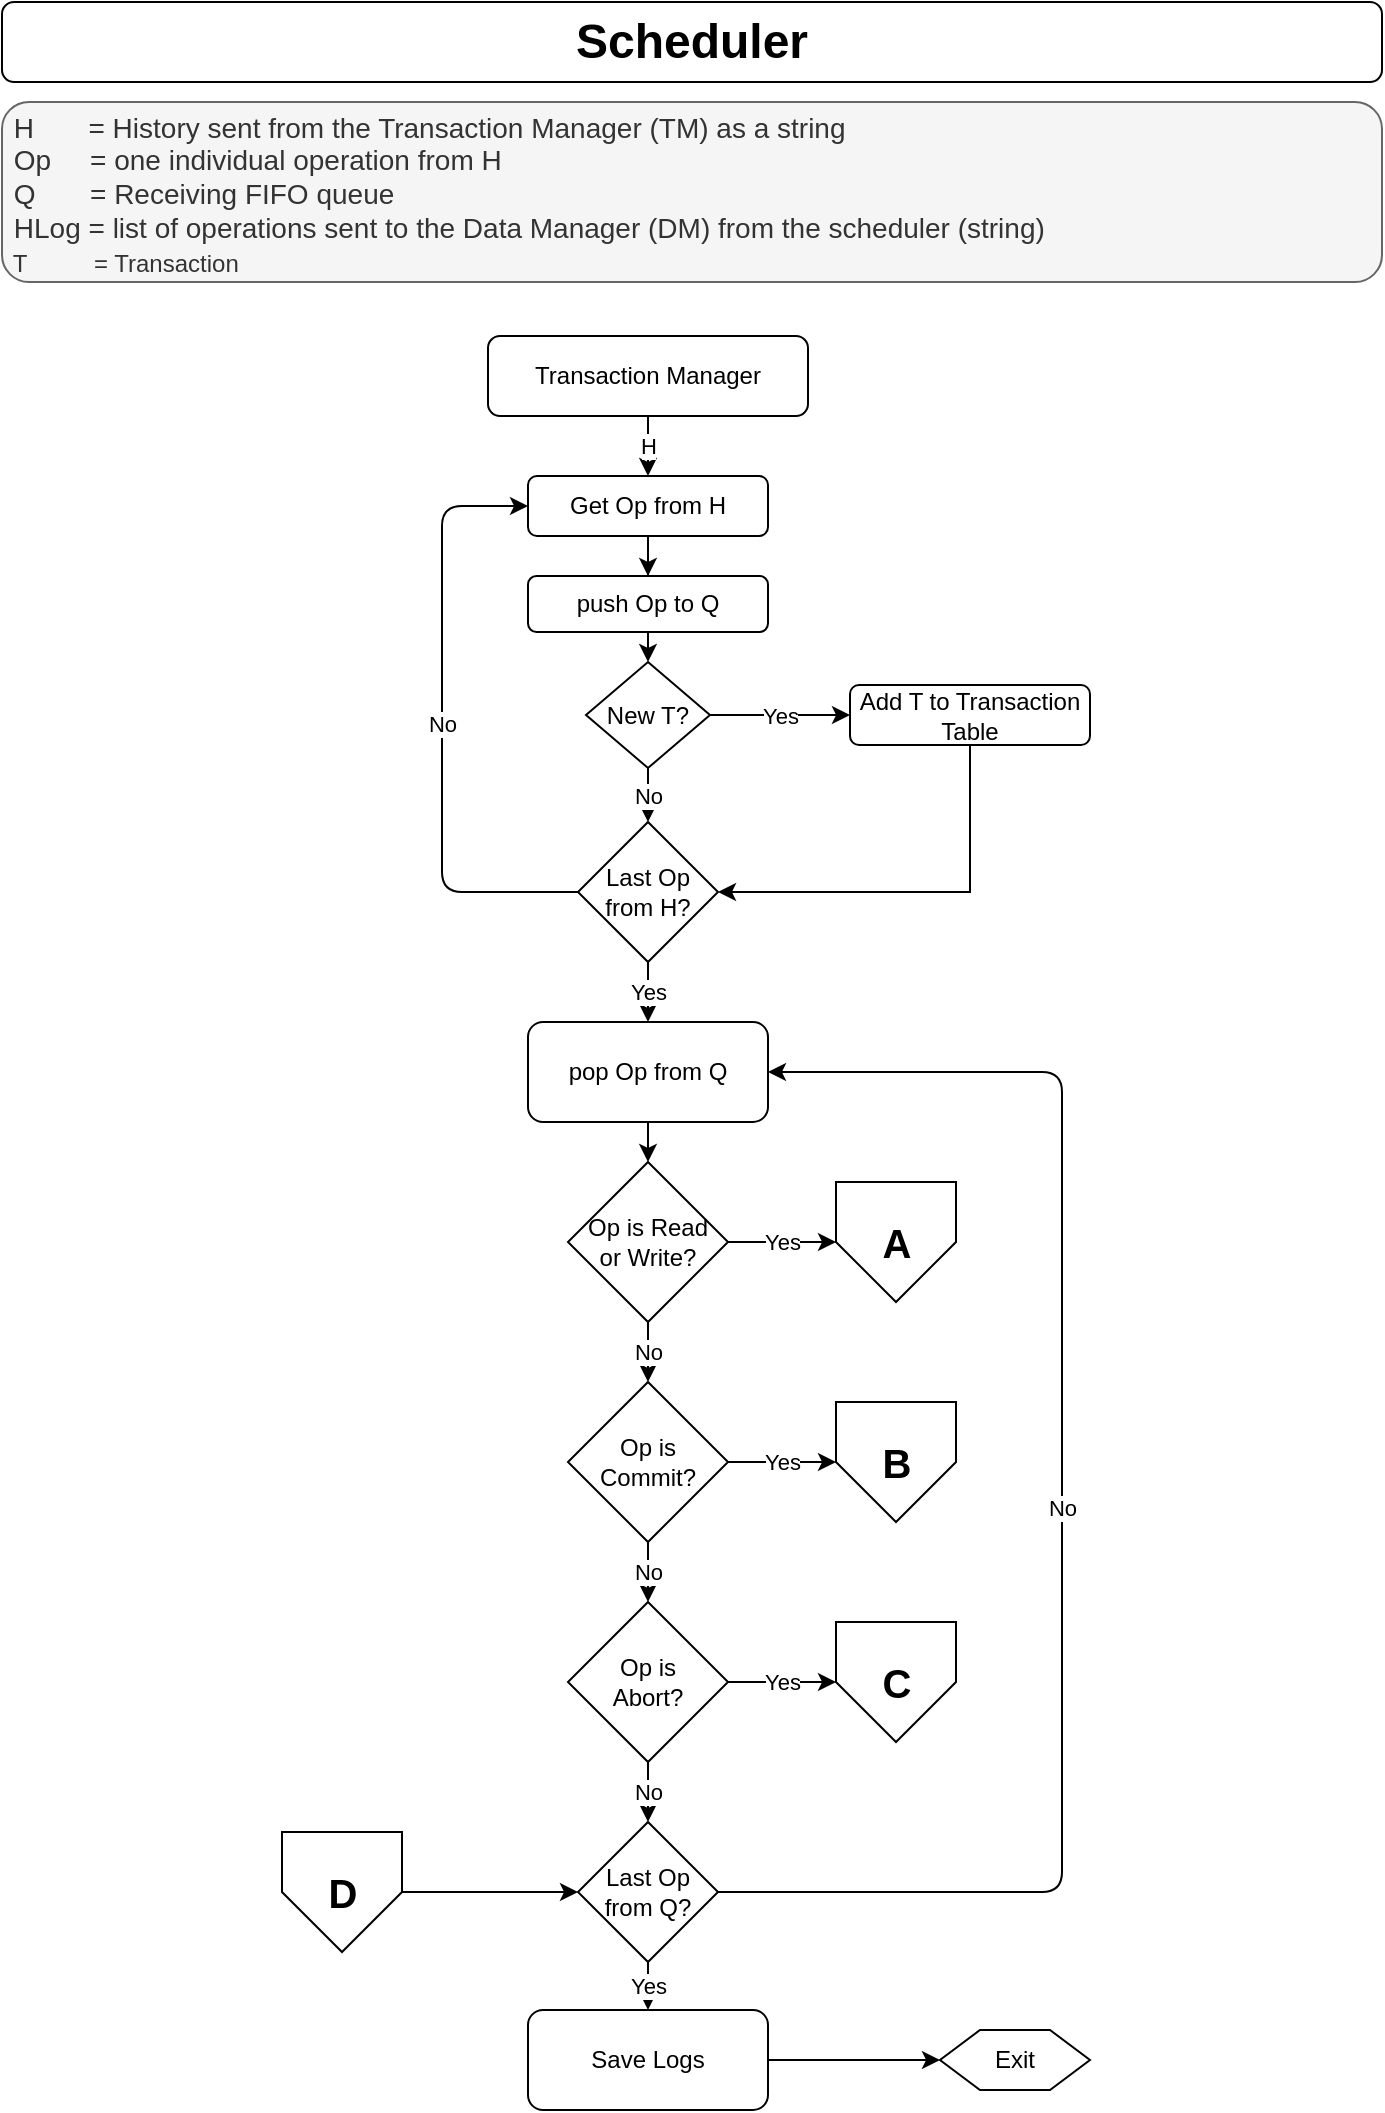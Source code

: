 <mxfile version="13.9.7" type="github">
  <diagram id="C5RBs43oDa-KdzZeNtuy" name="Page-1">
    <mxGraphModel dx="831" dy="515" grid="1" gridSize="10" guides="1" tooltips="1" connect="1" arrows="1" fold="1" page="1" pageScale="1" pageWidth="827" pageHeight="1169" math="0" shadow="0">
      <root>
        <mxCell id="WIyWlLk6GJQsqaUBKTNV-0" />
        <mxCell id="WIyWlLk6GJQsqaUBKTNV-1" parent="WIyWlLk6GJQsqaUBKTNV-0" />
        <mxCell id="MxyfuENbYduMKJOF5cX6-17" value="Scheduler" style="rounded=1;whiteSpace=wrap;html=1;fontSize=24;glass=0;strokeWidth=1;shadow=0;fontStyle=1" parent="WIyWlLk6GJQsqaUBKTNV-1" vertex="1">
          <mxGeometry x="80" y="40" width="690" height="40" as="geometry" />
        </mxCell>
        <mxCell id="MxyfuENbYduMKJOF5cX6-45" value="&amp;nbsp;H&amp;nbsp; &amp;nbsp; &amp;nbsp; &amp;nbsp;= History sent from the Transaction Manager (TM) as a string&lt;br&gt;&amp;nbsp;Op&amp;nbsp; &amp;nbsp; &amp;nbsp;= one individual operation from H&lt;br&gt;&amp;nbsp;Q&amp;nbsp; &amp;nbsp; &amp;nbsp; &amp;nbsp;= Receiving FIFO queue&lt;br&gt;&amp;nbsp;HLog = list of operations sent to the Data Manager (DM) from the scheduler (string)&lt;br&gt;&lt;span style=&quot;text-align: center ; font-size: 12px&quot;&gt;&lt;font style=&quot;font-size: 12px&quot;&gt;&amp;nbsp;T&amp;nbsp; &amp;nbsp; &amp;nbsp; &amp;nbsp; &amp;nbsp; = Transaction&lt;br&gt;&lt;/font&gt;&lt;/span&gt;" style="text;html=1;align=left;verticalAlign=middle;whiteSpace=wrap;rounded=1;fontSize=14;labelBorderColor=none;spacingTop=2;spacingLeft=0;spacingBottom=0;spacingRight=0;spacing=2;perimeterSpacing=0;strokeWidth=1;labelPadding=-1;fillColor=#f5f5f5;strokeColor=#666666;fontColor=#333333;" parent="WIyWlLk6GJQsqaUBKTNV-1" vertex="1">
          <mxGeometry x="80" y="90" width="690" height="90" as="geometry" />
        </mxCell>
        <mxCell id="WIyWlLk6GJQsqaUBKTNV-3" value="Transaction Manager" style="rounded=1;whiteSpace=wrap;html=1;fontSize=12;glass=0;strokeWidth=1;shadow=0;container=0;" parent="WIyWlLk6GJQsqaUBKTNV-1" vertex="1">
          <mxGeometry x="323" y="207" width="160" height="40" as="geometry" />
        </mxCell>
        <mxCell id="jcFwn0k5lUS_TI383dsa-9" value="Get Op from H" style="rounded=1;whiteSpace=wrap;html=1;fontSize=12;glass=0;strokeWidth=1;shadow=0;container=0;" parent="WIyWlLk6GJQsqaUBKTNV-1" vertex="1">
          <mxGeometry x="343" y="277" width="120" height="30" as="geometry" />
        </mxCell>
        <mxCell id="jcFwn0k5lUS_TI383dsa-33" value="Exit" style="shape=hexagon;perimeter=hexagonPerimeter2;whiteSpace=wrap;html=1;fixedSize=1;align=center;container=0;" parent="WIyWlLk6GJQsqaUBKTNV-1" vertex="1">
          <mxGeometry x="549" y="1054" width="75" height="30" as="geometry" />
        </mxCell>
        <mxCell id="ZSIssIE1yZMaLI59TzmF-0" value="" style="endArrow=classic;html=1;" edge="1" parent="WIyWlLk6GJQsqaUBKTNV-1" source="WIyWlLk6GJQsqaUBKTNV-3" target="jcFwn0k5lUS_TI383dsa-9">
          <mxGeometry x="300" y="249" as="geometry">
            <mxPoint x="480" y="349" as="sourcePoint" />
            <mxPoint x="580" y="349" as="targetPoint" />
          </mxGeometry>
        </mxCell>
        <mxCell id="ZSIssIE1yZMaLI59TzmF-1" value="H" style="edgeLabel;resizable=0;html=1;align=center;verticalAlign=middle;container=0;" connectable="0" vertex="1" parent="ZSIssIE1yZMaLI59TzmF-0">
          <mxGeometry relative="1" as="geometry" />
        </mxCell>
        <mxCell id="ZSIssIE1yZMaLI59TzmF-2" value="pop Op from Q" style="rounded=1;whiteSpace=wrap;html=1;fontSize=12;glass=0;strokeWidth=1;shadow=0;container=0;" vertex="1" parent="WIyWlLk6GJQsqaUBKTNV-1">
          <mxGeometry x="343" y="550" width="120" height="50" as="geometry" />
        </mxCell>
        <mxCell id="ZSIssIE1yZMaLI59TzmF-4" value="" style="endArrow=classic;html=1;entryX=0;entryY=0.5;entryDx=0;entryDy=0;exitX=1;exitY=0.5;exitDx=0;exitDy=0;" edge="1" parent="WIyWlLk6GJQsqaUBKTNV-1" source="ZSIssIE1yZMaLI59TzmF-25" target="jcFwn0k5lUS_TI383dsa-33">
          <mxGeometry x="300" y="416" width="50" height="50" as="geometry">
            <mxPoint x="403" y="1094" as="sourcePoint" />
            <mxPoint x="413" y="1042" as="targetPoint" />
          </mxGeometry>
        </mxCell>
        <mxCell id="ZSIssIE1yZMaLI59TzmF-5" value="push Op to Q" style="rounded=1;whiteSpace=wrap;html=1;fontSize=12;glass=0;strokeWidth=1;shadow=0;container=0;" vertex="1" parent="WIyWlLk6GJQsqaUBKTNV-1">
          <mxGeometry x="343" y="327" width="120" height="28" as="geometry" />
        </mxCell>
        <mxCell id="ZSIssIE1yZMaLI59TzmF-9" style="edgeStyle=orthogonalEdgeStyle;rounded=0;orthogonalLoop=1;jettySize=auto;html=1;exitX=0.5;exitY=1;exitDx=0;exitDy=0;" edge="1" parent="WIyWlLk6GJQsqaUBKTNV-1" source="jcFwn0k5lUS_TI383dsa-9" target="ZSIssIE1yZMaLI59TzmF-5">
          <mxGeometry x="300" y="249" as="geometry" />
        </mxCell>
        <mxCell id="ZSIssIE1yZMaLI59TzmF-6" value="Last Op from H?" style="rhombus;whiteSpace=wrap;html=1;container=0;" vertex="1" parent="WIyWlLk6GJQsqaUBKTNV-1">
          <mxGeometry x="368" y="450" width="70" height="70" as="geometry" />
        </mxCell>
        <mxCell id="ZSIssIE1yZMaLI59TzmF-10" style="edgeStyle=orthogonalEdgeStyle;rounded=0;orthogonalLoop=1;jettySize=auto;html=1;entryX=1;entryY=0.5;entryDx=0;entryDy=0;exitX=0.5;exitY=1;exitDx=0;exitDy=0;" edge="1" parent="WIyWlLk6GJQsqaUBKTNV-1" source="ZSIssIE1yZMaLI59TzmF-63" target="ZSIssIE1yZMaLI59TzmF-6">
          <mxGeometry x="310" y="280" as="geometry">
            <mxPoint x="690" y="390" as="sourcePoint" />
            <mxPoint x="710" y="360" as="targetPoint" />
            <Array as="points">
              <mxPoint x="564" y="485" />
            </Array>
          </mxGeometry>
        </mxCell>
        <mxCell id="ZSIssIE1yZMaLI59TzmF-12" value="" style="endArrow=classic;html=1;exitX=0.5;exitY=1;exitDx=0;exitDy=0;entryX=0.5;entryY=0;entryDx=0;entryDy=0;edgeStyle=orthogonalEdgeStyle;" edge="1" parent="WIyWlLk6GJQsqaUBKTNV-1" source="ZSIssIE1yZMaLI59TzmF-6" target="ZSIssIE1yZMaLI59TzmF-2">
          <mxGeometry x="300" y="250" as="geometry">
            <mxPoint x="480" y="660" as="sourcePoint" />
            <mxPoint x="580" y="660" as="targetPoint" />
            <Array as="points" />
          </mxGeometry>
        </mxCell>
        <mxCell id="ZSIssIE1yZMaLI59TzmF-13" value="Yes" style="edgeLabel;resizable=0;html=1;align=center;verticalAlign=middle;container=0;" connectable="0" vertex="1" parent="ZSIssIE1yZMaLI59TzmF-12">
          <mxGeometry relative="1" as="geometry" />
        </mxCell>
        <mxCell id="ZSIssIE1yZMaLI59TzmF-16" value="" style="endArrow=classic;html=1;exitX=0;exitY=0.5;exitDx=0;exitDy=0;edgeStyle=orthogonalEdgeStyle;entryX=0;entryY=0.5;entryDx=0;entryDy=0;" edge="1" parent="WIyWlLk6GJQsqaUBKTNV-1" source="ZSIssIE1yZMaLI59TzmF-6" target="jcFwn0k5lUS_TI383dsa-9">
          <mxGeometry x="300" y="250" as="geometry">
            <mxPoint x="480" y="560" as="sourcePoint" />
            <mxPoint x="230" y="515" as="targetPoint" />
            <Array as="points">
              <mxPoint x="300" y="485" />
              <mxPoint x="300" y="292" />
            </Array>
          </mxGeometry>
        </mxCell>
        <mxCell id="ZSIssIE1yZMaLI59TzmF-17" value="No" style="edgeLabel;resizable=0;html=1;align=center;verticalAlign=middle;container=0;" connectable="0" vertex="1" parent="ZSIssIE1yZMaLI59TzmF-16">
          <mxGeometry relative="1" as="geometry" />
        </mxCell>
        <mxCell id="ZSIssIE1yZMaLI59TzmF-22" style="edgeStyle=orthogonalEdgeStyle;rounded=0;orthogonalLoop=1;jettySize=auto;html=1;exitX=0.5;exitY=1;exitDx=0;exitDy=0;entryX=0.5;entryY=0;entryDx=0;entryDy=0;" edge="1" parent="WIyWlLk6GJQsqaUBKTNV-1" source="ZSIssIE1yZMaLI59TzmF-2" target="ZSIssIE1yZMaLI59TzmF-31">
          <mxGeometry x="300" y="250" as="geometry" />
        </mxCell>
        <mxCell id="ZSIssIE1yZMaLI59TzmF-19" value="Last Op from Q?" style="rhombus;whiteSpace=wrap;html=1;container=0;" vertex="1" parent="WIyWlLk6GJQsqaUBKTNV-1">
          <mxGeometry x="368" y="950" width="70" height="70" as="geometry" />
        </mxCell>
        <mxCell id="ZSIssIE1yZMaLI59TzmF-20" value="" style="endArrow=classic;html=1;exitX=1;exitY=0.5;exitDx=0;exitDy=0;entryX=1;entryY=0.5;entryDx=0;entryDy=0;edgeStyle=orthogonalEdgeStyle;" edge="1" parent="WIyWlLk6GJQsqaUBKTNV-1" source="ZSIssIE1yZMaLI59TzmF-19" target="ZSIssIE1yZMaLI59TzmF-2">
          <mxGeometry x="300" y="250" as="geometry">
            <mxPoint x="480" y="560" as="sourcePoint" />
            <mxPoint x="580" y="560" as="targetPoint" />
            <Array as="points">
              <mxPoint x="610" y="985" />
              <mxPoint x="610" y="575" />
            </Array>
          </mxGeometry>
        </mxCell>
        <mxCell id="ZSIssIE1yZMaLI59TzmF-21" value="No" style="edgeLabel;resizable=0;html=1;align=center;verticalAlign=middle;container=0;" connectable="0" vertex="1" parent="ZSIssIE1yZMaLI59TzmF-20">
          <mxGeometry relative="1" as="geometry" />
        </mxCell>
        <mxCell id="ZSIssIE1yZMaLI59TzmF-25" value="Save Logs" style="rounded=1;whiteSpace=wrap;html=1;fontSize=12;glass=0;strokeWidth=1;shadow=0;container=0;" vertex="1" parent="WIyWlLk6GJQsqaUBKTNV-1">
          <mxGeometry x="343" y="1044" width="120" height="50" as="geometry" />
        </mxCell>
        <mxCell id="ZSIssIE1yZMaLI59TzmF-26" value="" style="endArrow=classic;html=1;exitX=0.5;exitY=1;exitDx=0;exitDy=0;edgeStyle=orthogonalEdgeStyle;entryX=0.5;entryY=0;entryDx=0;entryDy=0;" edge="1" parent="WIyWlLk6GJQsqaUBKTNV-1" source="ZSIssIE1yZMaLI59TzmF-19" target="ZSIssIE1yZMaLI59TzmF-25">
          <mxGeometry x="300" y="416" as="geometry">
            <mxPoint x="403" y="1006" as="sourcePoint" />
            <mxPoint x="440" y="1030" as="targetPoint" />
          </mxGeometry>
        </mxCell>
        <mxCell id="ZSIssIE1yZMaLI59TzmF-27" value="Yes" style="edgeLabel;resizable=0;html=1;align=center;verticalAlign=middle;container=0;" connectable="0" vertex="1" parent="ZSIssIE1yZMaLI59TzmF-26">
          <mxGeometry relative="1" as="geometry" />
        </mxCell>
        <mxCell id="ZSIssIE1yZMaLI59TzmF-31" value="Op is Read &lt;br&gt;or Write?" style="rhombus;whiteSpace=wrap;html=1;container=0;" vertex="1" parent="WIyWlLk6GJQsqaUBKTNV-1">
          <mxGeometry x="363" y="620" width="80" height="80" as="geometry" />
        </mxCell>
        <mxCell id="ZSIssIE1yZMaLI59TzmF-34" value="" style="endArrow=classic;html=1;exitX=1;exitY=0.5;exitDx=0;exitDy=0;edgeStyle=orthogonalEdgeStyle;entryX=0;entryY=0.5;entryDx=0;entryDy=0;" edge="1" parent="WIyWlLk6GJQsqaUBKTNV-1" source="ZSIssIE1yZMaLI59TzmF-31" target="ZSIssIE1yZMaLI59TzmF-51">
          <mxGeometry x="750" y="395" as="geometry">
            <mxPoint x="818" y="660" as="sourcePoint" />
            <mxPoint x="760" y="410" as="targetPoint" />
            <Array as="points">
              <mxPoint x="460" y="660" />
              <mxPoint x="460" y="660" />
            </Array>
          </mxGeometry>
        </mxCell>
        <mxCell id="ZSIssIE1yZMaLI59TzmF-35" value="Yes" style="edgeLabel;resizable=0;html=1;align=center;verticalAlign=middle;container=0;" connectable="0" vertex="1" parent="ZSIssIE1yZMaLI59TzmF-34">
          <mxGeometry relative="1" as="geometry" />
        </mxCell>
        <mxCell id="ZSIssIE1yZMaLI59TzmF-37" value="Op is &lt;br&gt;Commit?" style="rhombus;whiteSpace=wrap;html=1;container=0;" vertex="1" parent="WIyWlLk6GJQsqaUBKTNV-1">
          <mxGeometry x="363" y="730" width="80" height="80" as="geometry" />
        </mxCell>
        <mxCell id="ZSIssIE1yZMaLI59TzmF-41" value="Op is &lt;br&gt;Abort?" style="rhombus;whiteSpace=wrap;html=1;container=0;" vertex="1" parent="WIyWlLk6GJQsqaUBKTNV-1">
          <mxGeometry x="363" y="840" width="80" height="80" as="geometry" />
        </mxCell>
        <mxCell id="ZSIssIE1yZMaLI59TzmF-42" value="" style="endArrow=classic;html=1;exitX=1;exitY=0.5;exitDx=0;exitDy=0;edgeStyle=orthogonalEdgeStyle;entryX=0;entryY=0.5;entryDx=0;entryDy=0;" edge="1" parent="WIyWlLk6GJQsqaUBKTNV-1" source="ZSIssIE1yZMaLI59TzmF-41" target="ZSIssIE1yZMaLI59TzmF-55">
          <mxGeometry x="750" y="635" as="geometry">
            <mxPoint x="818" y="900" as="sourcePoint" />
            <mxPoint x="460" y="920" as="targetPoint" />
            <Array as="points" />
          </mxGeometry>
        </mxCell>
        <mxCell id="ZSIssIE1yZMaLI59TzmF-43" value="Yes" style="edgeLabel;resizable=0;html=1;align=center;verticalAlign=middle;container=0;" connectable="0" vertex="1" parent="ZSIssIE1yZMaLI59TzmF-42">
          <mxGeometry relative="1" as="geometry" />
        </mxCell>
        <mxCell id="ZSIssIE1yZMaLI59TzmF-45" value="" style="endArrow=classic;html=1;edgeStyle=orthogonalEdgeStyle;entryX=0.5;entryY=0;entryDx=0;entryDy=0;exitX=0.5;exitY=1;exitDx=0;exitDy=0;" edge="1" parent="WIyWlLk6GJQsqaUBKTNV-1" source="ZSIssIE1yZMaLI59TzmF-31" target="ZSIssIE1yZMaLI59TzmF-37">
          <mxGeometry x="589" y="337.06" as="geometry">
            <mxPoint x="250" y="720" as="sourcePoint" />
            <mxPoint x="690" y="450" as="targetPoint" />
            <Array as="points" />
          </mxGeometry>
        </mxCell>
        <mxCell id="ZSIssIE1yZMaLI59TzmF-46" value="No" style="edgeLabel;resizable=0;html=1;align=center;verticalAlign=middle;container=0;" connectable="0" vertex="1" parent="ZSIssIE1yZMaLI59TzmF-45">
          <mxGeometry relative="1" as="geometry" />
        </mxCell>
        <mxCell id="ZSIssIE1yZMaLI59TzmF-47" value="" style="endArrow=classic;html=1;edgeStyle=orthogonalEdgeStyle;entryX=0.5;entryY=0;entryDx=0;entryDy=0;exitX=0.5;exitY=1;exitDx=0;exitDy=0;" edge="1" parent="WIyWlLk6GJQsqaUBKTNV-1" source="ZSIssIE1yZMaLI59TzmF-37" target="ZSIssIE1yZMaLI59TzmF-41">
          <mxGeometry x="599" y="347.06" as="geometry">
            <mxPoint x="460" y="760" as="sourcePoint" />
            <mxPoint x="450" y="770" as="targetPoint" />
            <Array as="points" />
          </mxGeometry>
        </mxCell>
        <mxCell id="ZSIssIE1yZMaLI59TzmF-48" value="No" style="edgeLabel;resizable=0;html=1;align=center;verticalAlign=middle;container=0;" connectable="0" vertex="1" parent="ZSIssIE1yZMaLI59TzmF-47">
          <mxGeometry relative="1" as="geometry" />
        </mxCell>
        <mxCell id="ZSIssIE1yZMaLI59TzmF-49" value="" style="endArrow=classic;html=1;edgeStyle=orthogonalEdgeStyle;entryX=0.5;entryY=0;entryDx=0;entryDy=0;exitX=0.5;exitY=1;exitDx=0;exitDy=0;" edge="1" parent="WIyWlLk6GJQsqaUBKTNV-1" source="ZSIssIE1yZMaLI59TzmF-41" target="ZSIssIE1yZMaLI59TzmF-19">
          <mxGeometry x="598.76" y="467.06" as="geometry">
            <mxPoint x="480" y="910" as="sourcePoint" />
            <mxPoint x="470" y="900" as="targetPoint" />
            <Array as="points" />
          </mxGeometry>
        </mxCell>
        <mxCell id="ZSIssIE1yZMaLI59TzmF-50" value="No" style="edgeLabel;resizable=0;html=1;align=center;verticalAlign=middle;container=0;" connectable="0" vertex="1" parent="ZSIssIE1yZMaLI59TzmF-49">
          <mxGeometry relative="1" as="geometry" />
        </mxCell>
        <mxCell id="ZSIssIE1yZMaLI59TzmF-51" value="A" style="verticalLabelPosition=middle;verticalAlign=middle;html=1;shape=offPageConnector;rounded=0;size=0.5;labelPosition=center;align=center;fontSize=20;fontStyle=1" vertex="1" parent="WIyWlLk6GJQsqaUBKTNV-1">
          <mxGeometry x="497" y="630" width="60" height="60" as="geometry" />
        </mxCell>
        <mxCell id="ZSIssIE1yZMaLI59TzmF-55" value="C" style="verticalLabelPosition=middle;verticalAlign=middle;html=1;shape=offPageConnector;rounded=0;size=0.5;fontStyle=1;fontSize=20;labelPosition=center;align=center;" vertex="1" parent="WIyWlLk6GJQsqaUBKTNV-1">
          <mxGeometry x="497" y="850" width="60" height="60" as="geometry" />
        </mxCell>
        <mxCell id="ZSIssIE1yZMaLI59TzmF-54" value="B" style="verticalLabelPosition=middle;verticalAlign=middle;html=1;shape=offPageConnector;rounded=0;size=0.5;labelPosition=center;align=center;fontStyle=1;fontSize=20;" vertex="1" parent="WIyWlLk6GJQsqaUBKTNV-1">
          <mxGeometry x="497" y="740" width="60" height="60" as="geometry" />
        </mxCell>
        <mxCell id="ZSIssIE1yZMaLI59TzmF-56" value="" style="endArrow=classic;html=1;exitX=1;exitY=0.5;exitDx=0;exitDy=0;edgeStyle=orthogonalEdgeStyle;" edge="1" parent="WIyWlLk6GJQsqaUBKTNV-1" source="ZSIssIE1yZMaLI59TzmF-37" target="ZSIssIE1yZMaLI59TzmF-54">
          <mxGeometry x="750" y="515" as="geometry">
            <mxPoint x="443" y="740" as="sourcePoint" />
            <mxPoint x="760" y="530" as="targetPoint" />
            <Array as="points" />
          </mxGeometry>
        </mxCell>
        <mxCell id="ZSIssIE1yZMaLI59TzmF-57" value="Yes" style="edgeLabel;resizable=0;html=1;align=center;verticalAlign=middle;container=0;" connectable="0" vertex="1" parent="ZSIssIE1yZMaLI59TzmF-56">
          <mxGeometry relative="1" as="geometry" />
        </mxCell>
        <mxCell id="ZSIssIE1yZMaLI59TzmF-60" value="D" style="verticalLabelPosition=middle;verticalAlign=middle;html=1;shape=offPageConnector;rounded=0;size=0.5;labelPosition=center;align=center;fontSize=20;fontStyle=1" vertex="1" parent="WIyWlLk6GJQsqaUBKTNV-1">
          <mxGeometry x="220" y="955" width="60" height="60" as="geometry" />
        </mxCell>
        <mxCell id="ZSIssIE1yZMaLI59TzmF-61" style="edgeStyle=orthogonalEdgeStyle;rounded=0;orthogonalLoop=1;jettySize=auto;html=1;exitX=1;exitY=0.5;exitDx=0;exitDy=0;entryX=0;entryY=0.5;entryDx=0;entryDy=0;" edge="1" parent="WIyWlLk6GJQsqaUBKTNV-1" source="ZSIssIE1yZMaLI59TzmF-60" target="ZSIssIE1yZMaLI59TzmF-19">
          <mxGeometry x="310" y="260" as="geometry">
            <mxPoint x="413" y="410" as="sourcePoint" />
            <mxPoint x="413" y="430" as="targetPoint" />
            <Array as="points" />
          </mxGeometry>
        </mxCell>
        <mxCell id="ZSIssIE1yZMaLI59TzmF-62" value="New T?" style="rhombus;whiteSpace=wrap;html=1;container=0;" vertex="1" parent="WIyWlLk6GJQsqaUBKTNV-1">
          <mxGeometry x="372" y="370" width="62" height="53" as="geometry" />
        </mxCell>
        <mxCell id="ZSIssIE1yZMaLI59TzmF-63" value="Add T to Transaction Table" style="rounded=1;whiteSpace=wrap;html=1;fontSize=12;glass=0;strokeWidth=1;shadow=0;container=0;" vertex="1" parent="WIyWlLk6GJQsqaUBKTNV-1">
          <mxGeometry x="504" y="381.5" width="120" height="30" as="geometry" />
        </mxCell>
        <mxCell id="ZSIssIE1yZMaLI59TzmF-64" style="edgeStyle=orthogonalEdgeStyle;rounded=0;orthogonalLoop=1;jettySize=auto;html=1;entryX=0.5;entryY=0;entryDx=0;entryDy=0;exitX=0.5;exitY=1;exitDx=0;exitDy=0;" edge="1" parent="WIyWlLk6GJQsqaUBKTNV-1" source="ZSIssIE1yZMaLI59TzmF-5" target="ZSIssIE1yZMaLI59TzmF-62">
          <mxGeometry x="310" y="259" as="geometry">
            <mxPoint x="490" y="360" as="sourcePoint" />
            <mxPoint x="413" y="337" as="targetPoint" />
            <Array as="points">
              <mxPoint x="403" y="355" />
              <mxPoint x="403" y="355" />
            </Array>
          </mxGeometry>
        </mxCell>
        <mxCell id="ZSIssIE1yZMaLI59TzmF-65" value="" style="endArrow=classic;html=1;exitX=1;exitY=0.5;exitDx=0;exitDy=0;entryX=0;entryY=0.5;entryDx=0;entryDy=0;edgeStyle=orthogonalEdgeStyle;" edge="1" parent="WIyWlLk6GJQsqaUBKTNV-1" source="ZSIssIE1yZMaLI59TzmF-62" target="ZSIssIE1yZMaLI59TzmF-63">
          <mxGeometry x="310" y="260" as="geometry">
            <mxPoint x="413" y="500" as="sourcePoint" />
            <mxPoint x="413" y="530" as="targetPoint" />
            <Array as="points" />
          </mxGeometry>
        </mxCell>
        <mxCell id="ZSIssIE1yZMaLI59TzmF-66" value="Yes" style="edgeLabel;resizable=0;html=1;align=center;verticalAlign=middle;container=0;" connectable="0" vertex="1" parent="ZSIssIE1yZMaLI59TzmF-65">
          <mxGeometry relative="1" as="geometry" />
        </mxCell>
        <mxCell id="ZSIssIE1yZMaLI59TzmF-67" value="" style="endArrow=classic;html=1;exitX=0.5;exitY=1;exitDx=0;exitDy=0;edgeStyle=orthogonalEdgeStyle;entryX=0.5;entryY=0;entryDx=0;entryDy=0;" edge="1" parent="WIyWlLk6GJQsqaUBKTNV-1" source="ZSIssIE1yZMaLI59TzmF-62" target="ZSIssIE1yZMaLI59TzmF-6">
          <mxGeometry x="310" y="260" as="geometry">
            <mxPoint x="378" y="465" as="sourcePoint" />
            <mxPoint x="353" y="302" as="targetPoint" />
            <Array as="points">
              <mxPoint x="403" y="430" />
              <mxPoint x="403" y="430" />
            </Array>
          </mxGeometry>
        </mxCell>
        <mxCell id="ZSIssIE1yZMaLI59TzmF-68" value="No" style="edgeLabel;resizable=0;html=1;align=center;verticalAlign=middle;container=0;" connectable="0" vertex="1" parent="ZSIssIE1yZMaLI59TzmF-67">
          <mxGeometry relative="1" as="geometry" />
        </mxCell>
      </root>
    </mxGraphModel>
  </diagram>
</mxfile>
